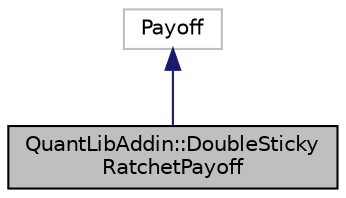 digraph "QuantLibAddin::DoubleStickyRatchetPayoff"
{
  edge [fontname="Helvetica",fontsize="10",labelfontname="Helvetica",labelfontsize="10"];
  node [fontname="Helvetica",fontsize="10",shape=record];
  Node8 [label="QuantLibAddin::DoubleSticky\lRatchetPayoff",height=0.2,width=0.4,color="black", fillcolor="grey75", style="filled", fontcolor="black"];
  Node9 -> Node8 [dir="back",color="midnightblue",fontsize="10",style="solid",fontname="Helvetica"];
  Node9 [label="Payoff",height=0.2,width=0.4,color="grey75", fillcolor="white", style="filled"];
}
